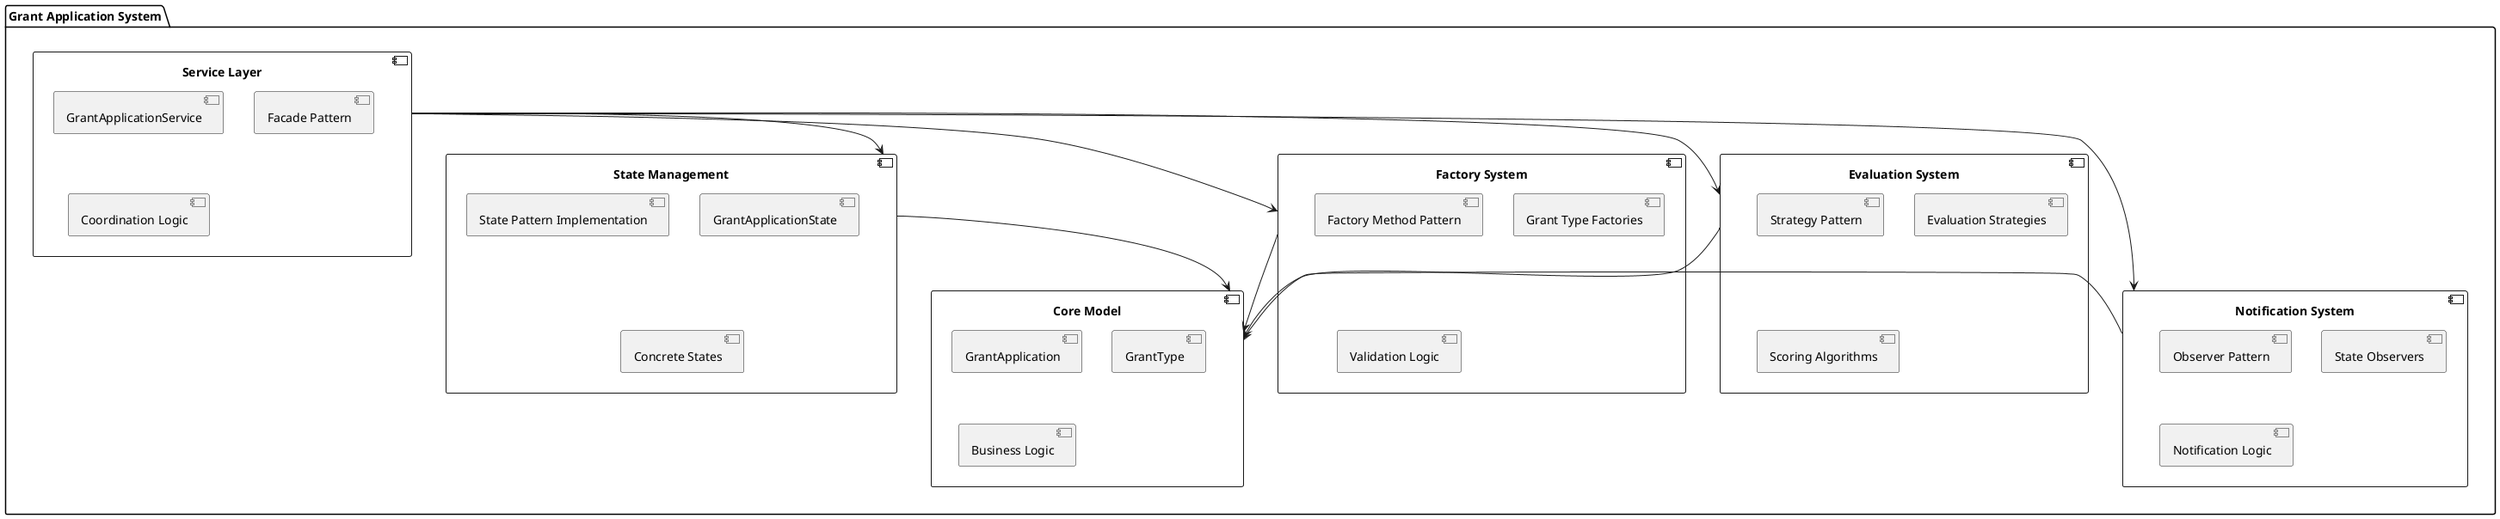 @startuml ComponentDiagram

package "Grant Application System" {
    component "State Management" {
        [State Pattern Implementation]
        [GrantApplicationState]
        [Concrete States]
    }
    
    component "Factory System" {
        [Factory Method Pattern]
        [Grant Type Factories]
        [Validation Logic]
    }
    
    component "Evaluation System" {
        [Strategy Pattern]
        [Evaluation Strategies]
        [Scoring Algorithms]
    }
    
    component "Notification System" {
        [Observer Pattern]
        [State Observers]
        [Notification Logic]
    }
    
    component "Core Model" {
        [GrantApplication]
        [GrantType]
        [Business Logic]
    }
    
    component "Service Layer" {
        [GrantApplicationService]
        [Facade Pattern]
        [Coordination Logic]
    }
}

[State Management] --> [Core Model]
[Factory System] --> [Core Model]
[Evaluation System] --> [Core Model]
[Notification System] --> [Core Model]
[Service Layer] --> [State Management]
[Service Layer] --> [Factory System]
[Service Layer] --> [Evaluation System]
[Service Layer] --> [Notification System]

@enduml
